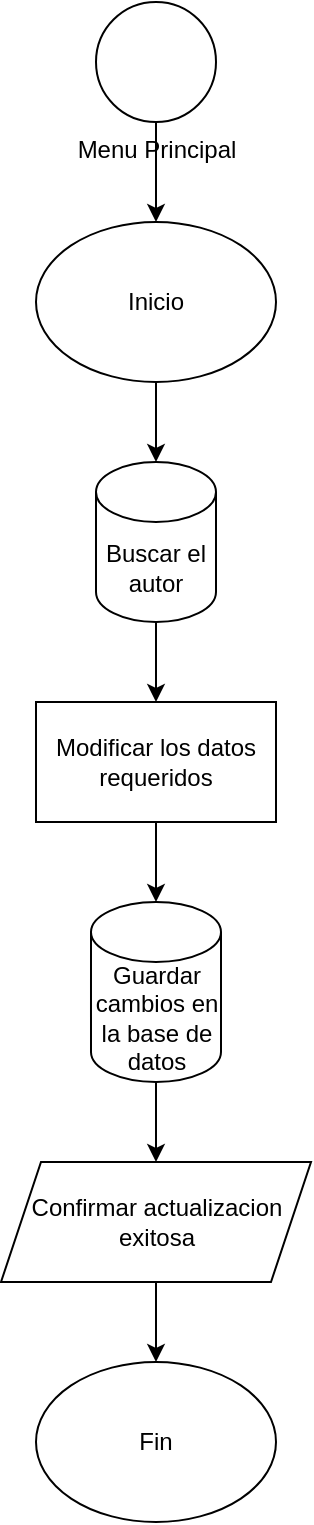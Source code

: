 <mxfile version="26.0.9">
  <diagram name="Page-1" id="ImJihVVvyPO_nD5mvGIb">
    <mxGraphModel dx="720" dy="423" grid="1" gridSize="10" guides="1" tooltips="1" connect="1" arrows="1" fold="1" page="1" pageScale="1" pageWidth="827" pageHeight="1169" math="0" shadow="0">
      <root>
        <mxCell id="0" />
        <mxCell id="1" parent="0" />
        <mxCell id="6xH96i3o5u7C2kXrtPYS-5" value="Inicio" style="ellipse;whiteSpace=wrap;html=1;" vertex="1" parent="1">
          <mxGeometry x="340" y="250" width="120" height="80" as="geometry" />
        </mxCell>
        <mxCell id="6xH96i3o5u7C2kXrtPYS-7" value="Fin" style="ellipse;whiteSpace=wrap;html=1;" vertex="1" parent="1">
          <mxGeometry x="340" y="820" width="120" height="80" as="geometry" />
        </mxCell>
        <mxCell id="6xH96i3o5u7C2kXrtPYS-20" style="edgeStyle=orthogonalEdgeStyle;rounded=0;orthogonalLoop=1;jettySize=auto;html=1;exitX=0.5;exitY=1;exitDx=0;exitDy=0;exitPerimeter=0;entryX=0.5;entryY=0;entryDx=0;entryDy=0;" edge="1" parent="1" source="6xH96i3o5u7C2kXrtPYS-11" target="6xH96i3o5u7C2kXrtPYS-14">
          <mxGeometry relative="1" as="geometry" />
        </mxCell>
        <mxCell id="6xH96i3o5u7C2kXrtPYS-11" value="Guardar cambios en la base de datos" style="shape=cylinder3;whiteSpace=wrap;html=1;boundedLbl=1;backgroundOutline=1;size=15;" vertex="1" parent="1">
          <mxGeometry x="367.5" y="590" width="65" height="90" as="geometry" />
        </mxCell>
        <mxCell id="6xH96i3o5u7C2kXrtPYS-18" style="edgeStyle=orthogonalEdgeStyle;rounded=0;orthogonalLoop=1;jettySize=auto;html=1;exitX=0.5;exitY=1;exitDx=0;exitDy=0;exitPerimeter=0;entryX=0.5;entryY=0;entryDx=0;entryDy=0;" edge="1" parent="1" source="6xH96i3o5u7C2kXrtPYS-12" target="6xH96i3o5u7C2kXrtPYS-13">
          <mxGeometry relative="1" as="geometry" />
        </mxCell>
        <mxCell id="6xH96i3o5u7C2kXrtPYS-12" value="Buscar el autor" style="shape=cylinder3;whiteSpace=wrap;html=1;boundedLbl=1;backgroundOutline=1;size=15;" vertex="1" parent="1">
          <mxGeometry x="370" y="370" width="60" height="80" as="geometry" />
        </mxCell>
        <mxCell id="6xH96i3o5u7C2kXrtPYS-13" value="Modificar los datos requeridos" style="rounded=0;whiteSpace=wrap;html=1;" vertex="1" parent="1">
          <mxGeometry x="340" y="490" width="120" height="60" as="geometry" />
        </mxCell>
        <mxCell id="6xH96i3o5u7C2kXrtPYS-21" style="edgeStyle=orthogonalEdgeStyle;rounded=0;orthogonalLoop=1;jettySize=auto;html=1;exitX=0.5;exitY=1;exitDx=0;exitDy=0;entryX=0.5;entryY=0;entryDx=0;entryDy=0;" edge="1" parent="1" source="6xH96i3o5u7C2kXrtPYS-14" target="6xH96i3o5u7C2kXrtPYS-7">
          <mxGeometry relative="1" as="geometry" />
        </mxCell>
        <mxCell id="6xH96i3o5u7C2kXrtPYS-14" value="Confirmar actualizacion exitosa" style="shape=parallelogram;perimeter=parallelogramPerimeter;whiteSpace=wrap;html=1;fixedSize=1;" vertex="1" parent="1">
          <mxGeometry x="322.5" y="720" width="155" height="60" as="geometry" />
        </mxCell>
        <mxCell id="6xH96i3o5u7C2kXrtPYS-16" style="edgeStyle=orthogonalEdgeStyle;rounded=0;orthogonalLoop=1;jettySize=auto;html=1;exitX=0.5;exitY=1;exitDx=0;exitDy=0;exitPerimeter=0;entryX=0.5;entryY=0;entryDx=0;entryDy=0;" edge="1" parent="1" source="6xH96i3o5u7C2kXrtPYS-15" target="6xH96i3o5u7C2kXrtPYS-5">
          <mxGeometry relative="1" as="geometry" />
        </mxCell>
        <mxCell id="6xH96i3o5u7C2kXrtPYS-15" value="Menu Principal" style="verticalLabelPosition=bottom;verticalAlign=top;html=1;shape=mxgraph.flowchart.on-page_reference;" vertex="1" parent="1">
          <mxGeometry x="370" y="140" width="60" height="60" as="geometry" />
        </mxCell>
        <mxCell id="6xH96i3o5u7C2kXrtPYS-17" style="edgeStyle=orthogonalEdgeStyle;rounded=0;orthogonalLoop=1;jettySize=auto;html=1;exitX=0.5;exitY=1;exitDx=0;exitDy=0;entryX=0.5;entryY=0;entryDx=0;entryDy=0;entryPerimeter=0;" edge="1" parent="1" source="6xH96i3o5u7C2kXrtPYS-5" target="6xH96i3o5u7C2kXrtPYS-12">
          <mxGeometry relative="1" as="geometry" />
        </mxCell>
        <mxCell id="6xH96i3o5u7C2kXrtPYS-19" style="edgeStyle=orthogonalEdgeStyle;rounded=0;orthogonalLoop=1;jettySize=auto;html=1;exitX=0.5;exitY=1;exitDx=0;exitDy=0;entryX=0.5;entryY=0;entryDx=0;entryDy=0;entryPerimeter=0;" edge="1" parent="1" source="6xH96i3o5u7C2kXrtPYS-13" target="6xH96i3o5u7C2kXrtPYS-11">
          <mxGeometry relative="1" as="geometry" />
        </mxCell>
      </root>
    </mxGraphModel>
  </diagram>
</mxfile>
